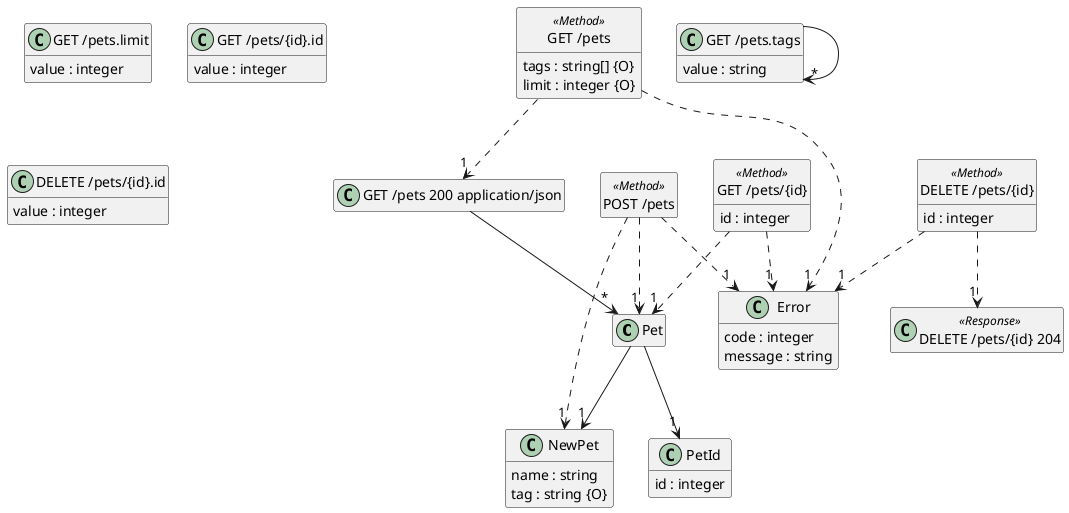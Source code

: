 @startuml
hide <<Method>> circle
hide empty methods
hide empty fields
set namespaceSeparator none

class "Pet" {
}

class "PetId" {
  id : integer
}

class "NewPet" {
  name : string
  tag : string {O}
}

class "Error" {
  code : integer
  message : string
}

class "GET /pets" <<Method>> {
  tags : string[] {O}
  limit : integer {O}
}

class "GET /pets.tags" {
  value : string
}

class "GET /pets.tags" {
}

class "GET /pets.limit" {
  value : integer
}

class "GET /pets 200 application/json" {
}

class "POST /pets" <<Method>> {
}

class "GET /pets/{id}" <<Method>> {
  id : integer
}

class "GET /pets/{id}.id" {
  value : integer
}

class "DELETE /pets/{id}" <<Method>> {
  id : integer
}

class "DELETE /pets/{id}.id" {
  value : integer
}

class "DELETE /pets/{id} 204" <<Response>> {
}

"Pet" --> "1" "NewPet"

"Pet" --> "1" "PetId"

"GET /pets.tags" --> "*" "GET /pets.tags"

"GET /pets 200 application/json" --> "*" "Pet"

"GET /pets" ..> "1" "GET /pets 200 application/json"

"GET /pets" ..> "1" "Error"

"POST /pets" ..> "1" "Pet"

"POST /pets" ..> "1" "Error"

"POST /pets" ..> "1" "NewPet"

"GET /pets/{id}" ..> "1" "Pet"

"GET /pets/{id}" ..> "1" "Error"

"DELETE /pets/{id}" ..> "1" "DELETE /pets/{id} 204"

"DELETE /pets/{id}" ..> "1" "Error"

@enduml